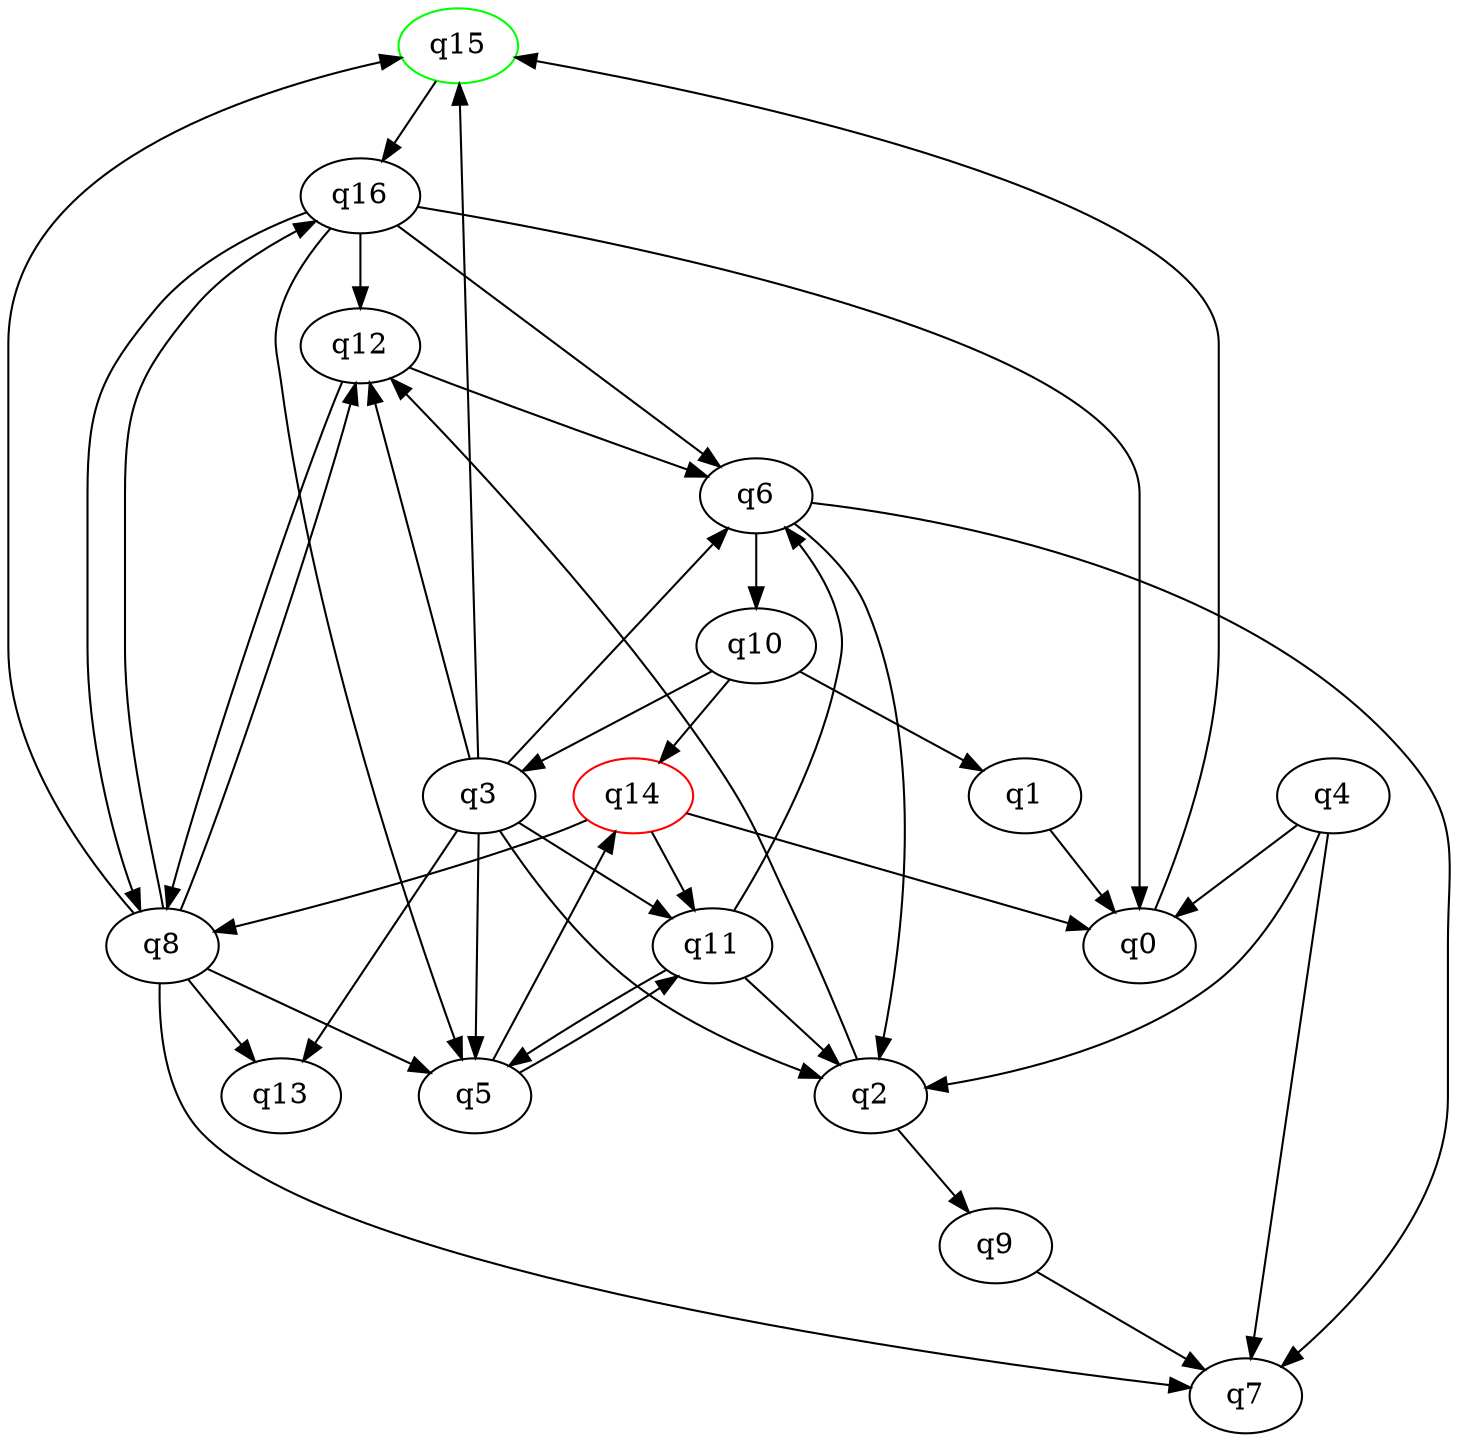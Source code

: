 digraph A{
q15 [initial=1,color=green];
q14 [final=1,color=red];
q0 -> q15;
q1 -> q0;
q2 -> q9;
q2 -> q12;
q3 -> q2;
q3 -> q5;
q3 -> q6;
q3 -> q11;
q3 -> q12;
q3 -> q13;
q3 -> q15;
q4 -> q0;
q4 -> q2;
q4 -> q7;
q5 -> q11;
q5 -> q14;
q6 -> q2;
q6 -> q7;
q6 -> q10;
q8 -> q5;
q8 -> q7;
q8 -> q12;
q8 -> q13;
q8 -> q15;
q8 -> q16;
q9 -> q7;
q10 -> q1;
q10 -> q3;
q10 -> q14;
q11 -> q2;
q11 -> q5;
q11 -> q6;
q12 -> q6;
q12 -> q8;
q14 -> q0;
q14 -> q8;
q14 -> q11;
q15 -> q16;
q16 -> q0;
q16 -> q5;
q16 -> q6;
q16 -> q8;
q16 -> q12;
}